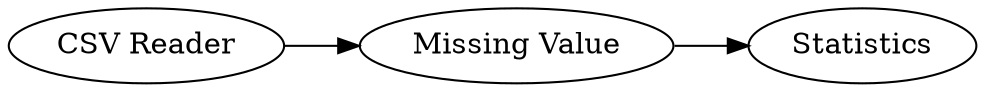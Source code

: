 digraph {
	1 -> 4
	4 -> 2
	1 [label="CSV Reader"]
	4 [label="Missing Value"]
	2 [label=Statistics]
	rankdir=LR
}
